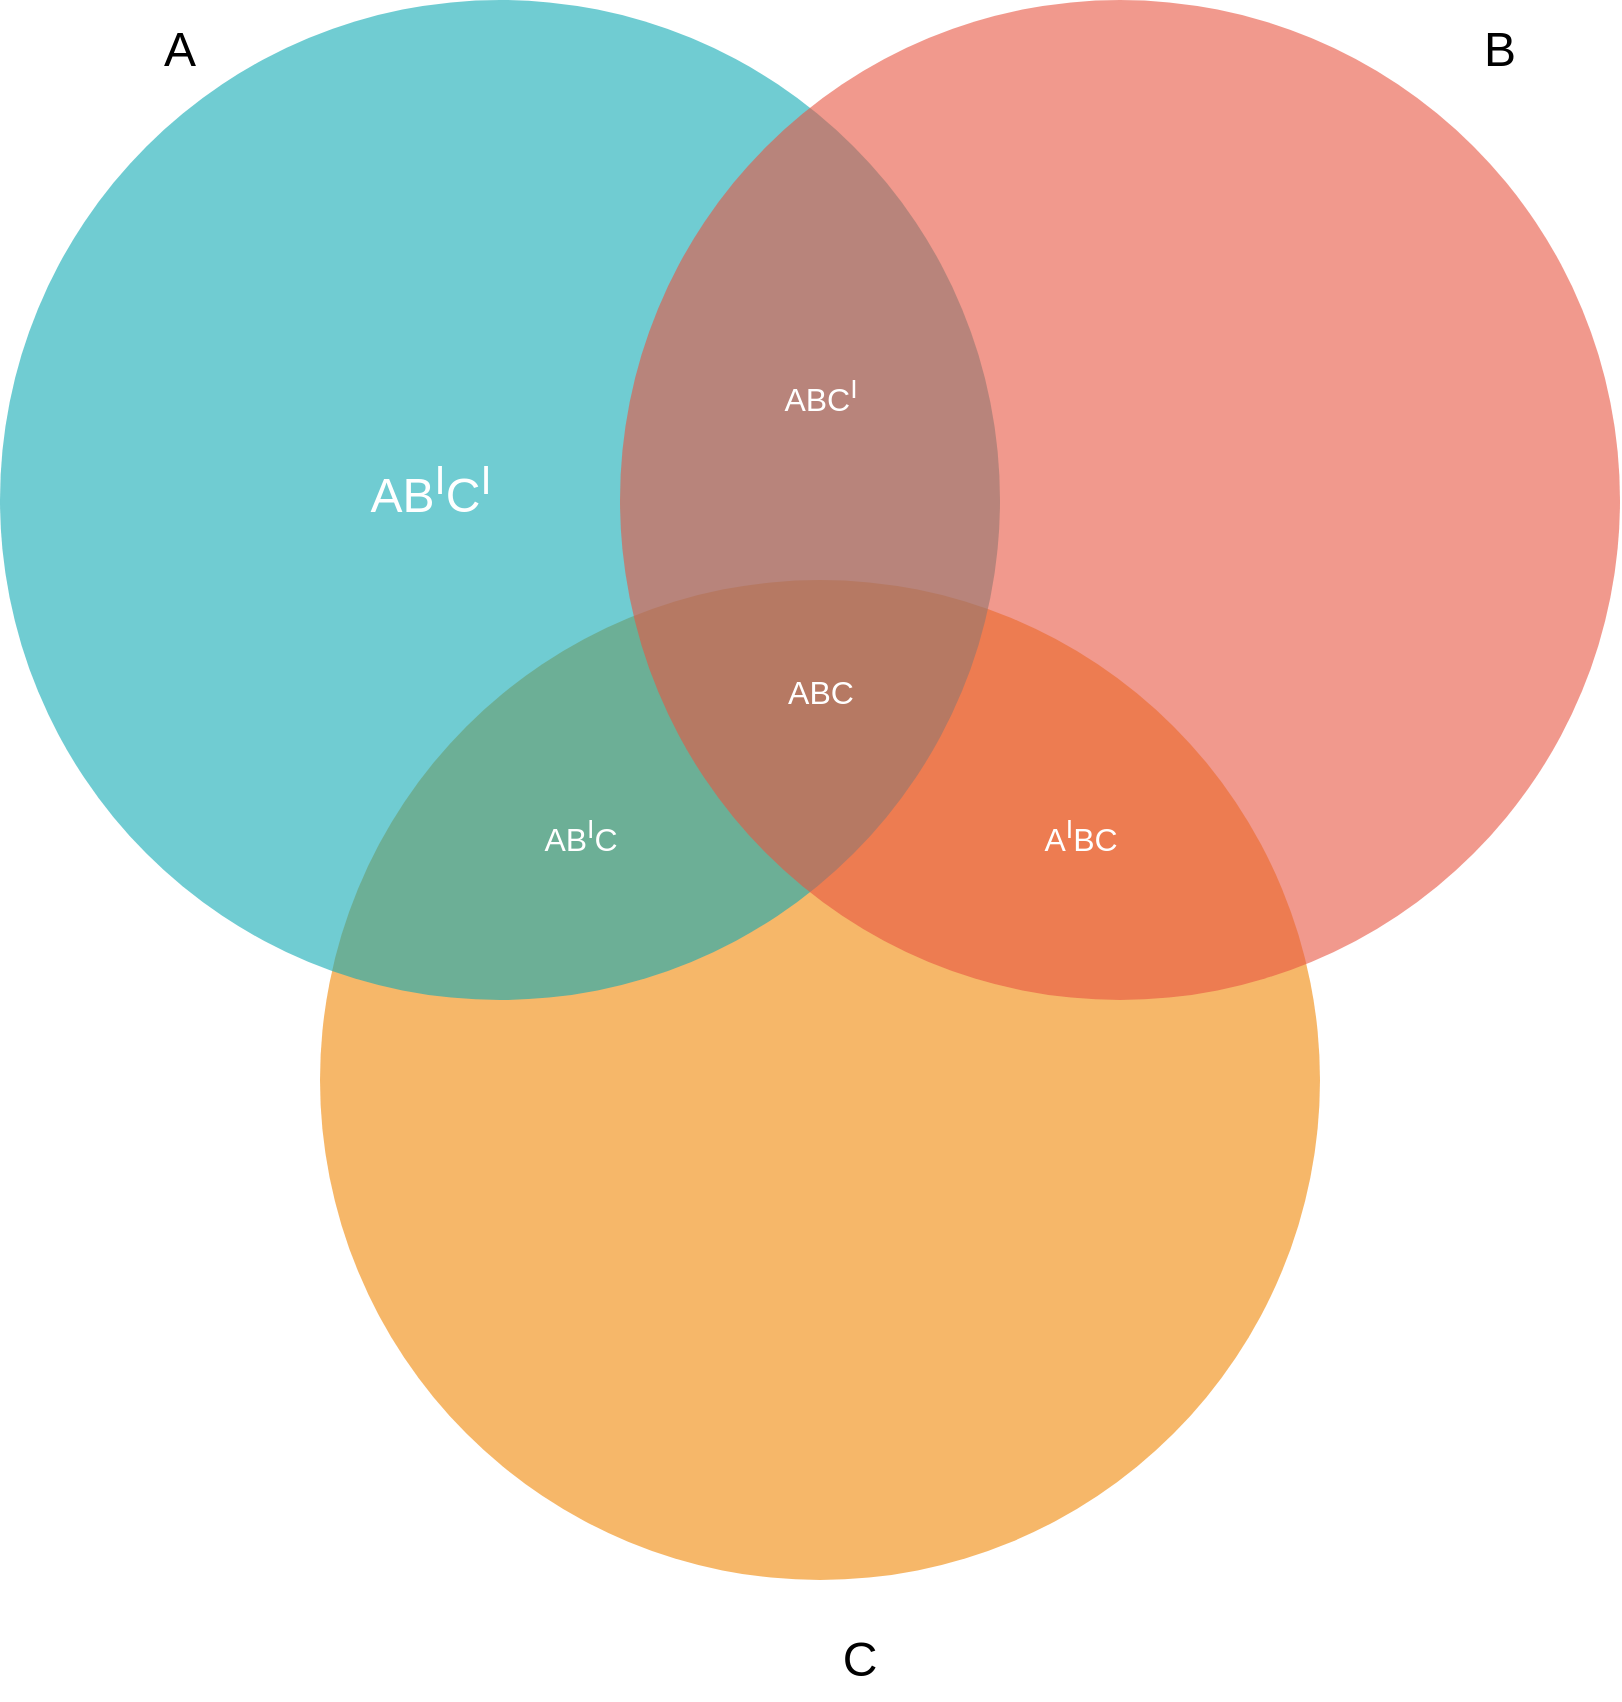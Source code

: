 <mxfile version="24.8.0">
  <diagram id="3228e29e-7158-1315-38df-8450db1d8a1d" name="Page-1">
    <mxGraphModel dx="1136" dy="769" grid="1" gridSize="10" guides="1" tooltips="1" connect="1" arrows="1" fold="1" page="1" pageScale="1" pageWidth="1169" pageHeight="827" background="none" math="0" shadow="0">
      <root>
        <mxCell id="0" />
        <mxCell id="1" parent="0" />
        <mxCell id="6TNa9vd-8Buox02Ec350-21554" value="" style="ellipse;fillColor=#F08705;opacity=60;strokeColor=none;html=1;fontColor=#FFFFFF;" vertex="1" parent="1">
          <mxGeometry x="190" y="320" width="500" height="500" as="geometry" />
        </mxCell>
        <mxCell id="6TNa9vd-8Buox02Ec350-21555" value="" style="ellipse;fillColor=#12AAB5;opacity=60;strokeColor=none;html=1;fontColor=#FFFFFF;" vertex="1" parent="1">
          <mxGeometry x="30" y="30" width="500" height="500" as="geometry" />
        </mxCell>
        <mxCell id="6TNa9vd-8Buox02Ec350-21556" value="" style="ellipse;fillColor=#e85642;opacity=60;strokeColor=none;html=1;fontColor=#FFFFFF;" vertex="1" parent="1">
          <mxGeometry x="340" y="30" width="500" height="500" as="geometry" />
        </mxCell>
        <mxCell id="6TNa9vd-8Buox02Ec350-21557" value="AB&lt;sup&gt;I&lt;/sup&gt;C&lt;sup&gt;I&lt;/sup&gt;" style="text;fontSize=24;align=center;verticalAlign=middle;html=1;fontColor=#FFFFFF;" vertex="1" parent="1">
          <mxGeometry x="150" y="240" width="190" height="70" as="geometry" />
        </mxCell>
        <mxCell id="6TNa9vd-8Buox02Ec350-21560" value="ABC&lt;sup&gt;I&lt;/sup&gt;" style="text;align=center;html=1;fontColor=#FFFFFF;fontSize=16;" vertex="1" parent="1">
          <mxGeometry x="420" y="210" width="40" height="40" as="geometry" />
        </mxCell>
        <mxCell id="6TNa9vd-8Buox02Ec350-21561" value="AB&lt;sup&gt;I&lt;/sup&gt;C" style="text;align=center;html=1;fontColor=#FFFFFF;fontSize=16;" vertex="1" parent="1">
          <mxGeometry x="300" y="430" width="40" height="40" as="geometry" />
        </mxCell>
        <mxCell id="6TNa9vd-8Buox02Ec350-21562" value="A&lt;sup&gt;I&lt;/sup&gt;BC" style="text;align=center;html=1;fontColor=#FFFFFF;fontSize=16;" vertex="1" parent="1">
          <mxGeometry x="550" y="430" width="40" height="40" as="geometry" />
        </mxCell>
        <mxCell id="6TNa9vd-8Buox02Ec350-21563" value="ABC" style="text;align=center;html=1;fontColor=#FFFFFF;fontSize=16;" vertex="1" parent="1">
          <mxGeometry x="420" y="360" width="40" height="40" as="geometry" />
        </mxCell>
        <mxCell id="6TNa9vd-8Buox02Ec350-21565" value="&lt;font style=&quot;font-size: 24px;&quot;&gt;A&lt;/font&gt;" style="text;html=1;align=center;verticalAlign=middle;whiteSpace=wrap;rounded=0;" vertex="1" parent="1">
          <mxGeometry x="90" y="40" width="60" height="30" as="geometry" />
        </mxCell>
        <mxCell id="6TNa9vd-8Buox02Ec350-21566" value="&lt;font style=&quot;font-size: 24px;&quot;&gt;B&lt;/font&gt;" style="text;html=1;align=center;verticalAlign=middle;whiteSpace=wrap;rounded=0;" vertex="1" parent="1">
          <mxGeometry x="750" y="40" width="60" height="30" as="geometry" />
        </mxCell>
        <mxCell id="6TNa9vd-8Buox02Ec350-21567" value="&lt;font style=&quot;font-size: 24px;&quot;&gt;C&lt;/font&gt;" style="text;html=1;align=center;verticalAlign=middle;whiteSpace=wrap;rounded=0;" vertex="1" parent="1">
          <mxGeometry x="420" y="840" width="80" height="40" as="geometry" />
        </mxCell>
      </root>
    </mxGraphModel>
  </diagram>
</mxfile>
